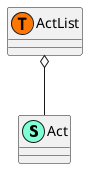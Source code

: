 @startuml
    class Act << (S,Aquamarine) >> {
    }
    class ActList << (T, #FF7700) >>  {
    }

    ActList o-- Act

@enduml
